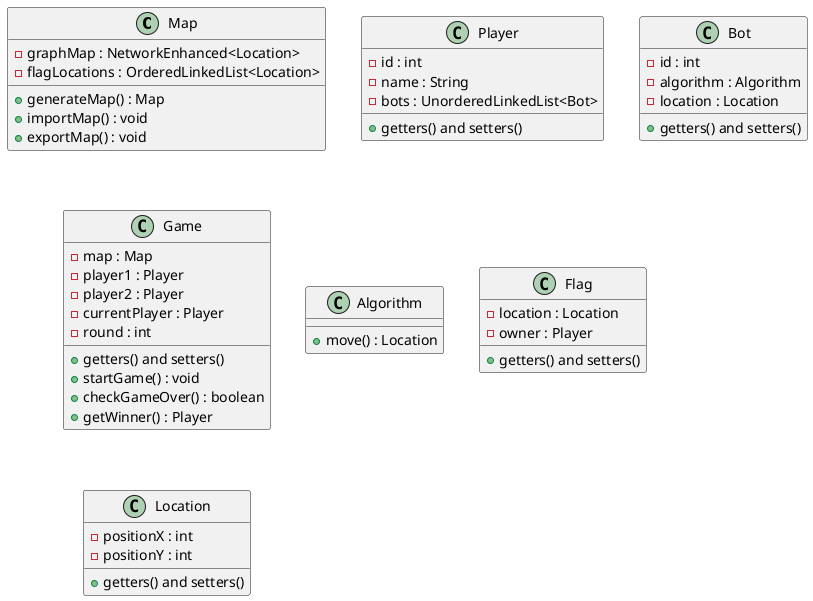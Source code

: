 @startuml
'https://plantuml.com/class-diagram

class Map
class Player
class Bot
class Game
class Algorithm
class Flag

class Game {
    - map : Map
    - player1 : Player
    - player2 : Player
    - currentPlayer : Player
    - round : int
    + getters() and setters()
    + startGame() : void
    + checkGameOver() : boolean
    + getWinner() : Player
}

class Map {
    - graphMap : NetworkEnhanced<Location>
    - flagLocations : OrderedLinkedList<Location>
    + generateMap() : Map
    + importMap() : void
    + exportMap() : void
}


class Location {
    - positionX : int
    - positionY : int
    + getters() and setters()
}
class Flag {
    - location : Location
    - owner : Player
    + getters() and setters()
}

class Player {
    - id : int
    - name : String
    - bots : UnorderedLinkedList<Bot>
    + getters() and setters()
}
class Bot {
    - id : int
    - algorithm : Algorithm
    - location : Location
    + getters() and setters()

}

class Algorithm {
    + move() : Location
}






@enduml
























class CaptureTheFlag{
  Map map ;
  Player player1m, player2 ;

    public CaptureTheFlag() {
        this.map = new Map;
        this.player1 = new Player;
        this.player2 = new Player;
    }
}


